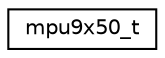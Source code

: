digraph "Graphical Class Hierarchy"
{
 // LATEX_PDF_SIZE
  edge [fontname="Helvetica",fontsize="10",labelfontname="Helvetica",labelfontsize="10"];
  node [fontname="Helvetica",fontsize="10",shape=record];
  rankdir="LR";
  Node0 [label="mpu9x50_t",height=0.2,width=0.4,color="black", fillcolor="white", style="filled",URL="$structmpu9x50__t.html",tooltip="Device descriptor for the MPU9X50 sensor."];
}
